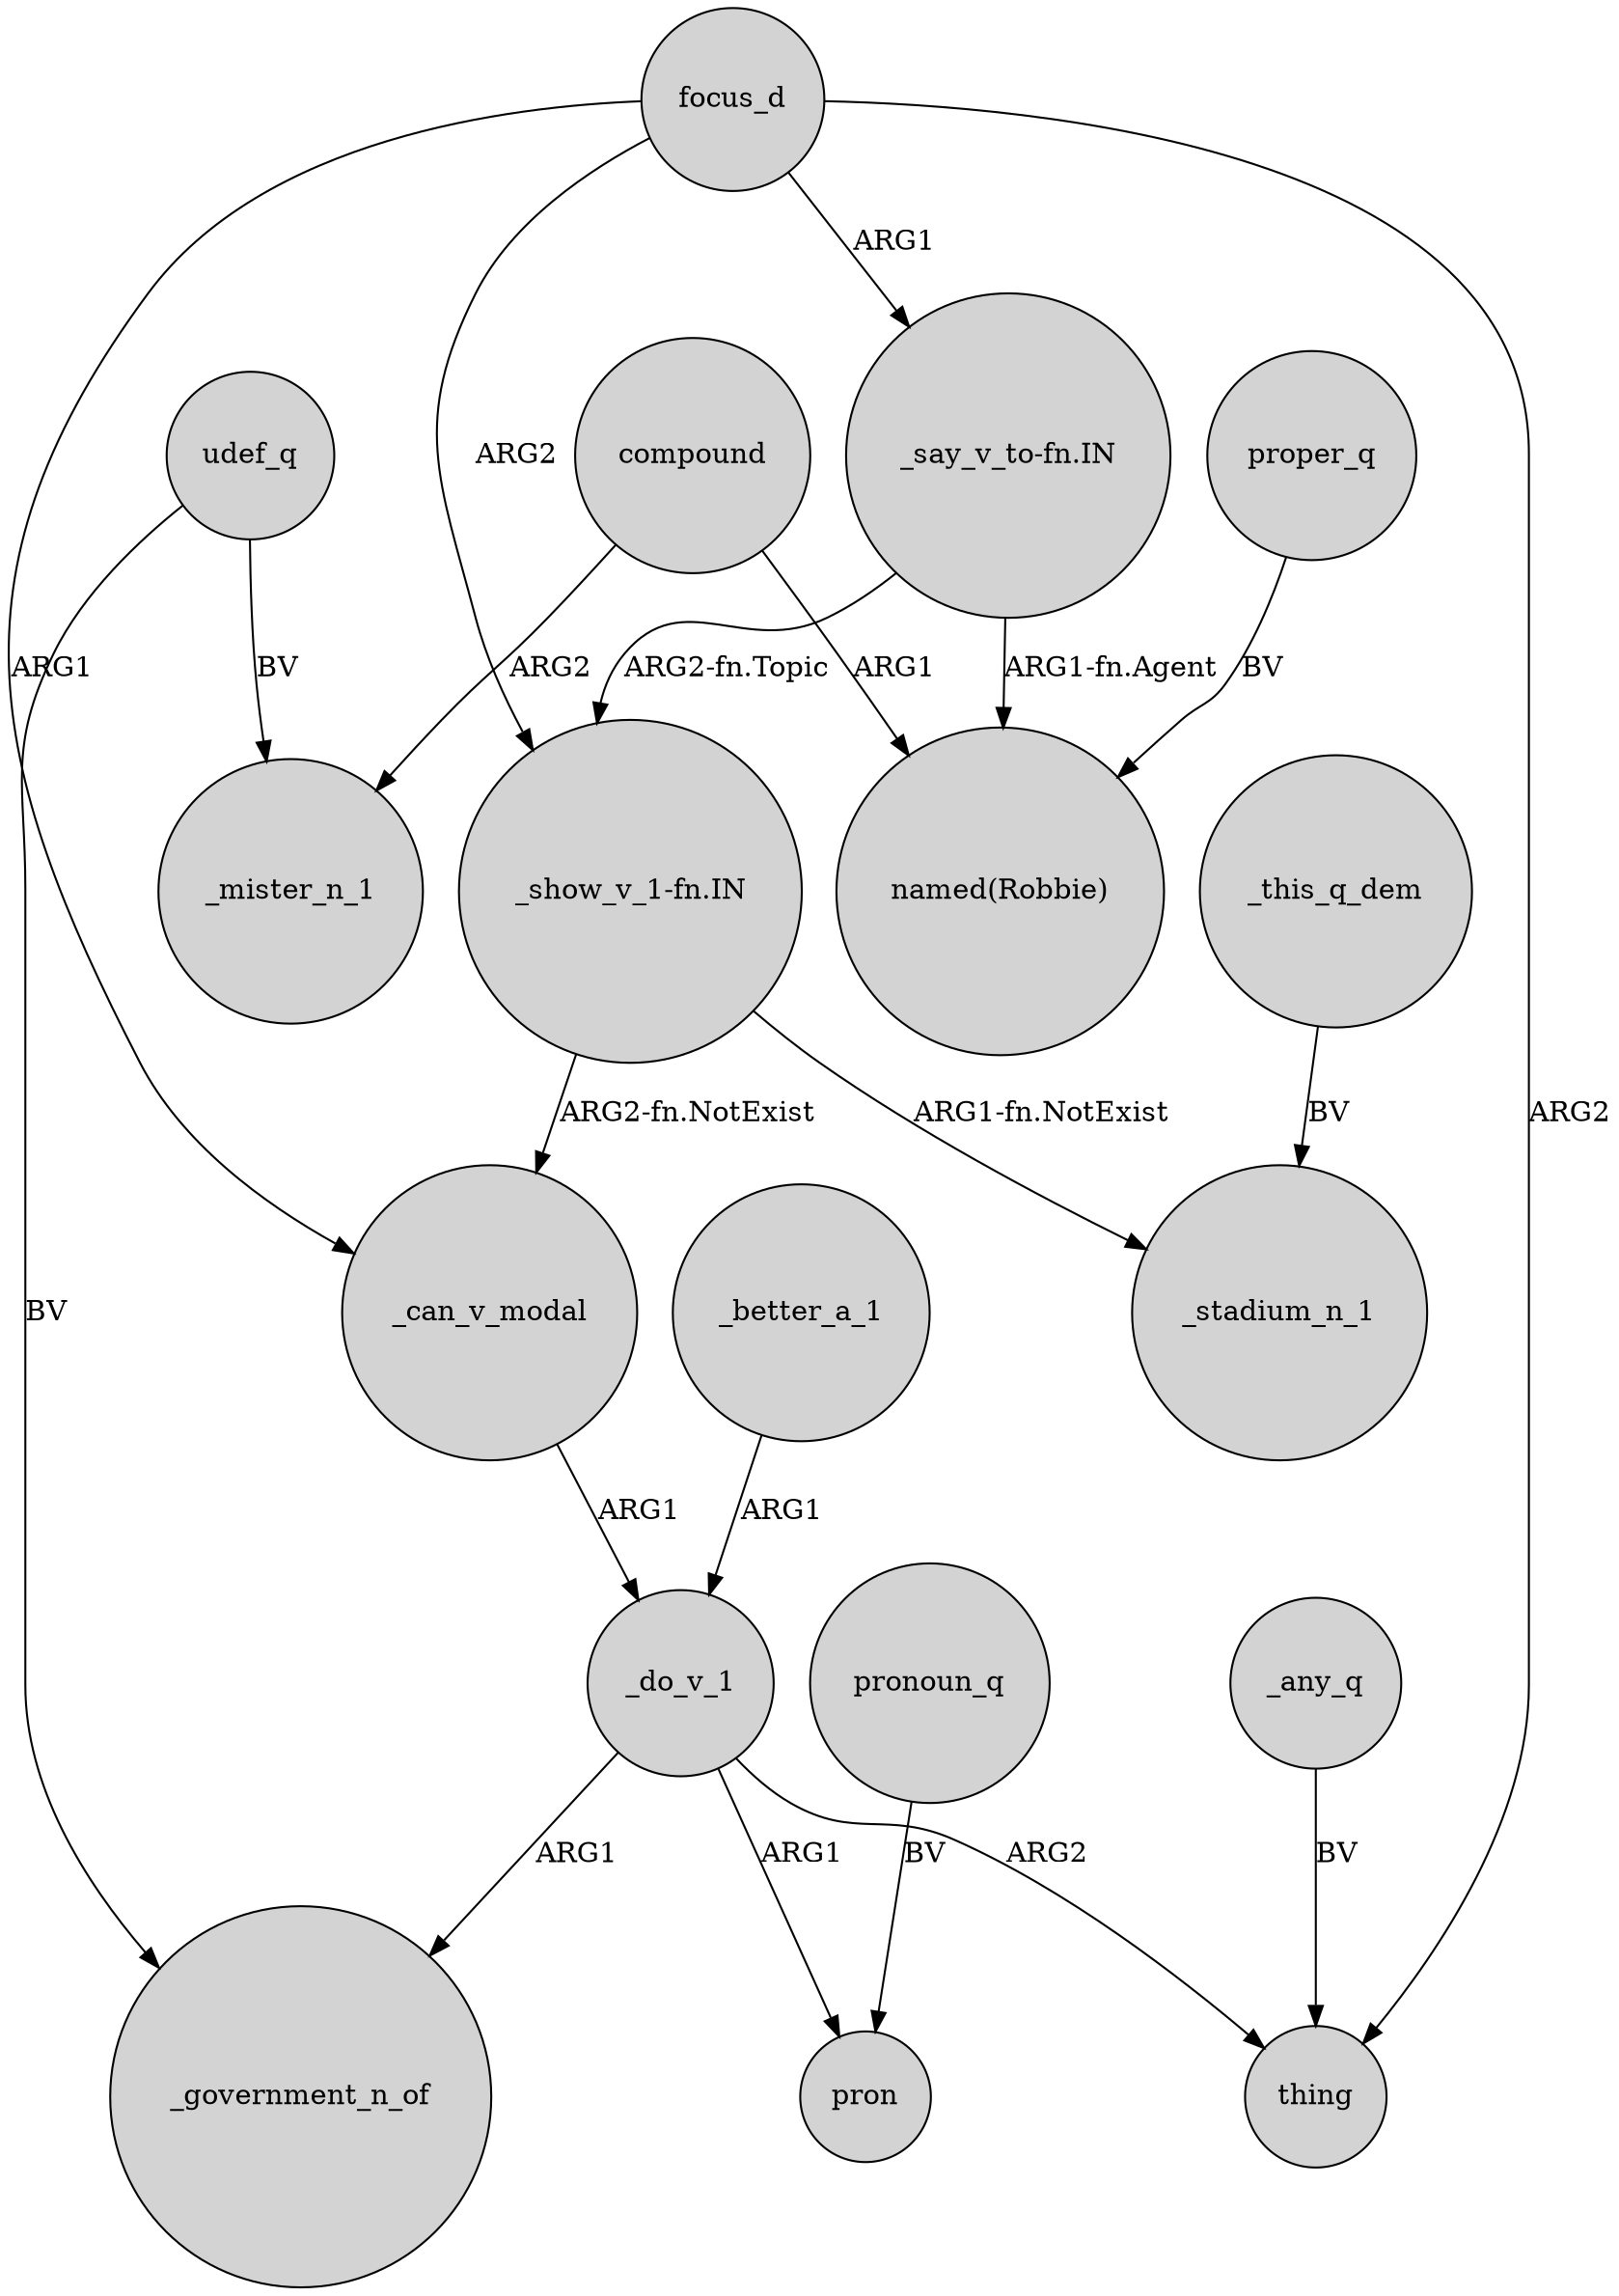 digraph {
	node [shape=circle style=filled]
	udef_q -> _government_n_of [label=BV]
	_better_a_1 -> _do_v_1 [label=ARG1]
	compound -> _mister_n_1 [label=ARG2]
	"_show_v_1-fn.IN" -> _can_v_modal [label="ARG2-fn.NotExist"]
	udef_q -> _mister_n_1 [label=BV]
	_this_q_dem -> _stadium_n_1 [label=BV]
	compound -> "named(Robbie)" [label=ARG1]
	"_say_v_to-fn.IN" -> "named(Robbie)" [label="ARG1-fn.Agent"]
	proper_q -> "named(Robbie)" [label=BV]
	pronoun_q -> pron [label=BV]
	_do_v_1 -> pron [label=ARG1]
	_can_v_modal -> _do_v_1 [label=ARG1]
	"_say_v_to-fn.IN" -> "_show_v_1-fn.IN" [label="ARG2-fn.Topic"]
	focus_d -> "_show_v_1-fn.IN" [label=ARG2]
	_do_v_1 -> thing [label=ARG2]
	_do_v_1 -> _government_n_of [label=ARG1]
	focus_d -> _can_v_modal [label=ARG1]
	focus_d -> thing [label=ARG2]
	_any_q -> thing [label=BV]
	focus_d -> "_say_v_to-fn.IN" [label=ARG1]
	"_show_v_1-fn.IN" -> _stadium_n_1 [label="ARG1-fn.NotExist"]
}
